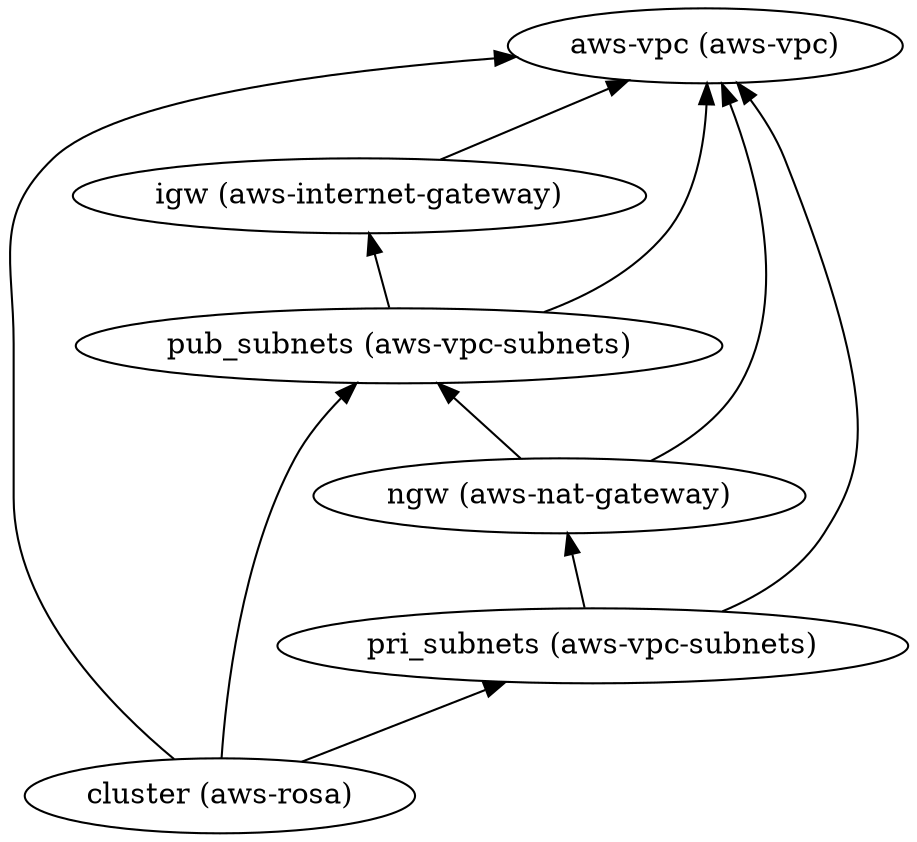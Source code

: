 digraph {
    rankdir="BT"
    "aws-vpc (aws-vpc)"
"igw (aws-internet-gateway)" -> "aws-vpc (aws-vpc)"
"igw (aws-internet-gateway)"
"ngw (aws-nat-gateway)" -> "aws-vpc (aws-vpc)"
"ngw (aws-nat-gateway)" -> "pub_subnets (aws-vpc-subnets)"
"ngw (aws-nat-gateway)"
"pub_subnets (aws-vpc-subnets)" -> "aws-vpc (aws-vpc)"
"pub_subnets (aws-vpc-subnets)" -> "igw (aws-internet-gateway)"
"pub_subnets (aws-vpc-subnets)"
"pri_subnets (aws-vpc-subnets)" -> "aws-vpc (aws-vpc)"
"pri_subnets (aws-vpc-subnets)" -> "ngw (aws-nat-gateway)"
"pri_subnets (aws-vpc-subnets)"
"cluster (aws-rosa)" -> "aws-vpc (aws-vpc)"
"cluster (aws-rosa)" -> "pub_subnets (aws-vpc-subnets)"
"cluster (aws-rosa)" -> "pri_subnets (aws-vpc-subnets)"
"cluster (aws-rosa)"
  }